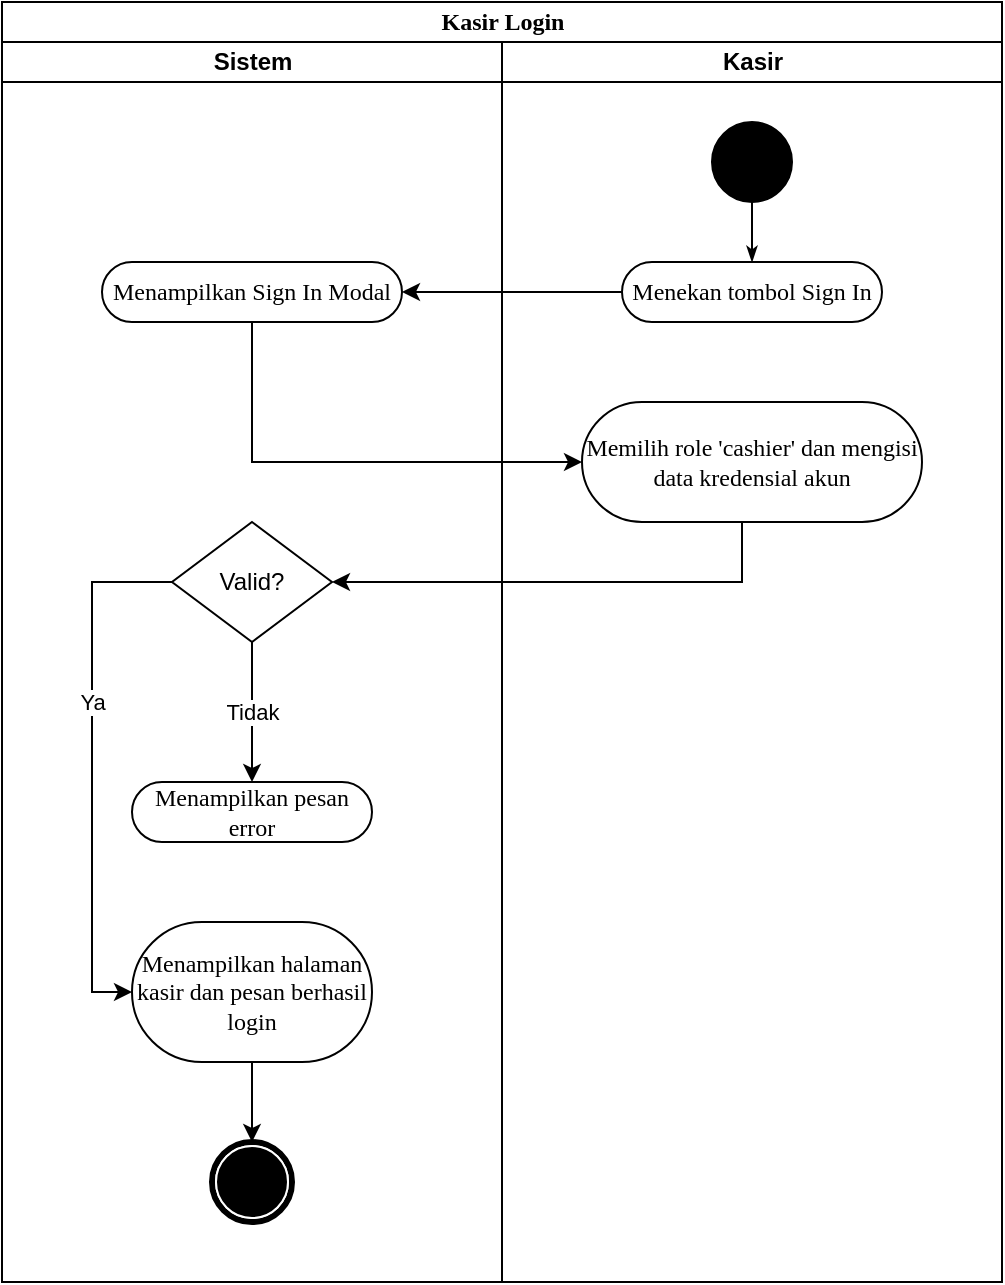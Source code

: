<mxfile pages="3">
    <diagram name="Employees Login" id="0783ab3e-0a74-02c8-0abd-f7b4e66b4bec">
        <mxGraphModel dx="1074" dy="903" grid="1" gridSize="10" guides="1" tooltips="1" connect="1" arrows="1" fold="1" page="1" pageScale="1" pageWidth="850" pageHeight="1100" background="none" math="0" shadow="0">
            <root>
                <mxCell id="0"/>
                <mxCell id="1" parent="0"/>
                <mxCell id="1c1d494c118603dd-1" value="Kasir Login" style="swimlane;html=1;childLayout=stackLayout;startSize=20;rounded=0;shadow=0;comic=0;labelBackgroundColor=none;strokeWidth=1;fontFamily=Verdana;fontSize=12;align=center;" parent="1" vertex="1">
                    <mxGeometry x="40" y="20" width="500" height="640" as="geometry"/>
                </mxCell>
                <mxCell id="1c1d494c118603dd-3" value="Sistem" style="swimlane;html=1;startSize=20;" parent="1c1d494c118603dd-1" vertex="1">
                    <mxGeometry y="20" width="250" height="620" as="geometry"/>
                </mxCell>
                <mxCell id="6Mff6yjk0ZhraDcIMbtA-30" value="Menampilkan Sign In Modal" style="whiteSpace=wrap;html=1;fontFamily=Verdana;rounded=1;shadow=0;comic=0;labelBackgroundColor=none;strokeWidth=1;arcSize=50;" parent="1c1d494c118603dd-3" vertex="1">
                    <mxGeometry x="50" y="110" width="150" height="30" as="geometry"/>
                </mxCell>
                <mxCell id="6Mff6yjk0ZhraDcIMbtA-42" value="Tidak" style="edgeStyle=orthogonalEdgeStyle;rounded=0;orthogonalLoop=1;jettySize=auto;html=1;" parent="1c1d494c118603dd-3" source="6Mff6yjk0ZhraDcIMbtA-37" target="6Mff6yjk0ZhraDcIMbtA-41" edge="1">
                    <mxGeometry relative="1" as="geometry"/>
                </mxCell>
                <mxCell id="6Mff6yjk0ZhraDcIMbtA-44" value="Ya" style="edgeStyle=orthogonalEdgeStyle;rounded=0;orthogonalLoop=1;jettySize=auto;html=1;entryX=0;entryY=0.5;entryDx=0;entryDy=0;" parent="1c1d494c118603dd-3" source="6Mff6yjk0ZhraDcIMbtA-37" target="6Mff6yjk0ZhraDcIMbtA-43" edge="1">
                    <mxGeometry x="-0.245" relative="1" as="geometry">
                        <Array as="points">
                            <mxPoint x="45" y="270"/>
                            <mxPoint x="45" y="475"/>
                        </Array>
                        <mxPoint as="offset"/>
                    </mxGeometry>
                </mxCell>
                <mxCell id="6Mff6yjk0ZhraDcIMbtA-37" value="Valid?" style="rhombus;whiteSpace=wrap;html=1;" parent="1c1d494c118603dd-3" vertex="1">
                    <mxGeometry x="85" y="240" width="80" height="60" as="geometry"/>
                </mxCell>
                <mxCell id="6Mff6yjk0ZhraDcIMbtA-41" value="Menampilkan pesan error" style="whiteSpace=wrap;html=1;fontFamily=Verdana;rounded=1;shadow=0;comic=0;labelBackgroundColor=none;strokeWidth=1;arcSize=50;" parent="1c1d494c118603dd-3" vertex="1">
                    <mxGeometry x="65" y="370" width="120" height="30" as="geometry"/>
                </mxCell>
                <mxCell id="6Mff6yjk0ZhraDcIMbtA-45" value="" style="edgeStyle=orthogonalEdgeStyle;rounded=0;orthogonalLoop=1;jettySize=auto;html=1;" parent="1c1d494c118603dd-3" source="6Mff6yjk0ZhraDcIMbtA-43" target="60571a20871a0731-5" edge="1">
                    <mxGeometry relative="1" as="geometry"/>
                </mxCell>
                <mxCell id="6Mff6yjk0ZhraDcIMbtA-43" value="Menampilkan halaman kasir dan pesan berhasil login" style="whiteSpace=wrap;html=1;fontFamily=Verdana;rounded=1;shadow=0;comic=0;labelBackgroundColor=none;strokeWidth=1;arcSize=50;" parent="1c1d494c118603dd-3" vertex="1">
                    <mxGeometry x="65" y="440" width="120" height="70" as="geometry"/>
                </mxCell>
                <mxCell id="60571a20871a0731-5" value="" style="shape=mxgraph.bpmn.shape;html=1;verticalLabelPosition=bottom;labelBackgroundColor=#ffffff;verticalAlign=top;perimeter=ellipsePerimeter;outline=end;symbol=terminate;rounded=0;shadow=0;comic=0;strokeWidth=1;fontFamily=Verdana;fontSize=12;align=center;" parent="1c1d494c118603dd-3" vertex="1">
                    <mxGeometry x="105" y="550" width="40" height="40" as="geometry"/>
                </mxCell>
                <mxCell id="1c1d494c118603dd-4" value="Kasir" style="swimlane;html=1;startSize=20;" parent="1c1d494c118603dd-1" vertex="1">
                    <mxGeometry x="250" y="20" width="250" height="620" as="geometry"/>
                </mxCell>
                <mxCell id="1c1d494c118603dd-27" style="edgeStyle=orthogonalEdgeStyle;rounded=0;html=1;labelBackgroundColor=none;startArrow=none;startFill=0;startSize=5;endArrow=classicThin;endFill=1;endSize=5;jettySize=auto;orthogonalLoop=1;strokeWidth=1;fontFamily=Verdana;fontSize=12" parent="1c1d494c118603dd-4" source="60571a20871a0731-4" target="60571a20871a0731-8" edge="1">
                    <mxGeometry relative="1" as="geometry"/>
                </mxCell>
                <mxCell id="60571a20871a0731-4" value="" style="ellipse;whiteSpace=wrap;html=1;rounded=0;shadow=0;comic=0;labelBackgroundColor=none;strokeWidth=1;fillColor=#000000;fontFamily=Verdana;fontSize=12;align=center;" parent="1c1d494c118603dd-4" vertex="1">
                    <mxGeometry x="105" y="40" width="40" height="40" as="geometry"/>
                </mxCell>
                <mxCell id="60571a20871a0731-8" value="Menekan tombol Sign In" style="rounded=1;whiteSpace=wrap;html=1;shadow=0;comic=0;labelBackgroundColor=none;strokeWidth=1;fontFamily=Verdana;fontSize=12;align=center;arcSize=50;" parent="1c1d494c118603dd-4" vertex="1">
                    <mxGeometry x="60" y="110" width="130" height="30" as="geometry"/>
                </mxCell>
                <mxCell id="6Mff6yjk0ZhraDcIMbtA-32" value="Memilih role 'cashier' dan mengisi data kredensial akun" style="whiteSpace=wrap;html=1;fontFamily=Verdana;rounded=1;shadow=0;comic=0;labelBackgroundColor=none;strokeWidth=1;arcSize=50;" parent="1c1d494c118603dd-4" vertex="1">
                    <mxGeometry x="40" y="180" width="170" height="60" as="geometry"/>
                </mxCell>
                <mxCell id="6Mff6yjk0ZhraDcIMbtA-31" value="" style="edgeStyle=orthogonalEdgeStyle;rounded=0;orthogonalLoop=1;jettySize=auto;html=1;" parent="1c1d494c118603dd-1" source="60571a20871a0731-8" target="6Mff6yjk0ZhraDcIMbtA-30" edge="1">
                    <mxGeometry relative="1" as="geometry"/>
                </mxCell>
                <mxCell id="6Mff6yjk0ZhraDcIMbtA-33" value="" style="edgeStyle=orthogonalEdgeStyle;rounded=0;orthogonalLoop=1;jettySize=auto;html=1;" parent="1c1d494c118603dd-1" source="6Mff6yjk0ZhraDcIMbtA-30" target="6Mff6yjk0ZhraDcIMbtA-32" edge="1">
                    <mxGeometry relative="1" as="geometry">
                        <Array as="points">
                            <mxPoint x="125" y="230"/>
                        </Array>
                    </mxGeometry>
                </mxCell>
                <mxCell id="6Mff6yjk0ZhraDcIMbtA-38" style="edgeStyle=orthogonalEdgeStyle;rounded=0;orthogonalLoop=1;jettySize=auto;html=1;entryX=1;entryY=0.5;entryDx=0;entryDy=0;" parent="1c1d494c118603dd-1" source="6Mff6yjk0ZhraDcIMbtA-32" target="6Mff6yjk0ZhraDcIMbtA-37" edge="1">
                    <mxGeometry relative="1" as="geometry">
                        <Array as="points">
                            <mxPoint x="370" y="290"/>
                        </Array>
                    </mxGeometry>
                </mxCell>
            </root>
        </mxGraphModel>
    </diagram>
    <diagram id="zTCo1aMTUq75-nscngZb" name="Employees Create Transaction">
        <mxGraphModel dx="1074" dy="903" grid="1" gridSize="10" guides="1" tooltips="1" connect="1" arrows="1" fold="1" page="1" pageScale="1" pageWidth="850" pageHeight="1100" math="0" shadow="0">
            <root>
                <mxCell id="0"/>
                <mxCell id="1" parent="0"/>
                <mxCell id="6Lt8JwYy9Frsuj0RPYuV-1" value="Kasir Create Transactions" style="swimlane;html=1;childLayout=stackLayout;startSize=20;rounded=0;shadow=0;comic=0;labelBackgroundColor=none;strokeWidth=1;fontFamily=Verdana;fontSize=12;align=center;" parent="1" vertex="1">
                    <mxGeometry x="50" y="30" width="750" height="760" as="geometry">
                        <mxRectangle x="40" y="20" width="100" height="30" as="alternateBounds"/>
                    </mxGeometry>
                </mxCell>
                <mxCell id="6Lt8JwYy9Frsuj0RPYuV-2" value="Pembeli" style="swimlane;html=1;startSize=20;" parent="6Lt8JwYy9Frsuj0RPYuV-1" vertex="1">
                    <mxGeometry y="20" width="250" height="740" as="geometry">
                        <mxRectangle y="20" width="40" height="970" as="alternateBounds"/>
                    </mxGeometry>
                </mxCell>
                <mxCell id="6Lt8JwYy9Frsuj0RPYuV-3" value="Membeli barang" style="rounded=1;whiteSpace=wrap;html=1;shadow=0;comic=0;labelBackgroundColor=none;strokeWidth=1;fontFamily=Verdana;fontSize=12;align=center;arcSize=50;" parent="6Lt8JwYy9Frsuj0RPYuV-2" vertex="1">
                    <mxGeometry x="53.75" y="130" width="142.5" height="30" as="geometry"/>
                </mxCell>
                <mxCell id="6Lt8JwYy9Frsuj0RPYuV-4" value="Membayar" style="rounded=1;whiteSpace=wrap;html=1;shadow=0;comic=0;labelBackgroundColor=none;strokeWidth=1;fontFamily=Verdana;fontSize=12;align=center;arcSize=50;" parent="6Lt8JwYy9Frsuj0RPYuV-2" vertex="1">
                    <mxGeometry x="53.75" y="280" width="142.5" height="30" as="geometry"/>
                </mxCell>
                <mxCell id="6Lt8JwYy9Frsuj0RPYuV-5" value="Sistem" style="swimlane;html=1;startSize=20;" parent="6Lt8JwYy9Frsuj0RPYuV-1" vertex="1">
                    <mxGeometry x="250" y="20" width="250" height="740" as="geometry"/>
                </mxCell>
                <mxCell id="6Lt8JwYy9Frsuj0RPYuV-6" value="" style="ellipse;whiteSpace=wrap;html=1;rounded=0;shadow=0;comic=0;labelBackgroundColor=none;strokeWidth=1;fillColor=#000000;fontFamily=Verdana;fontSize=12;align=center;" parent="6Lt8JwYy9Frsuj0RPYuV-5" vertex="1">
                    <mxGeometry x="105" y="50" width="40" height="40" as="geometry"/>
                </mxCell>
                <mxCell id="6Lt8JwYy9Frsuj0RPYuV-7" value="Menampilkan list barang dan keranjang kosong" style="rounded=1;whiteSpace=wrap;html=1;shadow=0;comic=0;labelBackgroundColor=none;strokeWidth=1;fontFamily=Verdana;fontSize=12;align=center;arcSize=50;" parent="6Lt8JwYy9Frsuj0RPYuV-5" vertex="1">
                    <mxGeometry x="44" y="115" width="162.5" height="60" as="geometry"/>
                </mxCell>
                <mxCell id="6Lt8JwYy9Frsuj0RPYuV-8" value="Menampilkan list barang dan update keranjang" style="rounded=1;whiteSpace=wrap;html=1;shadow=0;comic=0;labelBackgroundColor=none;strokeWidth=1;fontFamily=Verdana;fontSize=12;align=center;arcSize=50;" parent="6Lt8JwYy9Frsuj0RPYuV-5" vertex="1">
                    <mxGeometry x="54" y="265" width="142.5" height="60" as="geometry"/>
                </mxCell>
                <mxCell id="6Lt8JwYy9Frsuj0RPYuV-9" value="Menampilkan list barang dan keranjang kosong" style="rounded=1;whiteSpace=wrap;html=1;shadow=0;comic=0;labelBackgroundColor=none;strokeWidth=1;fontFamily=Verdana;fontSize=12;align=center;arcSize=50;" parent="6Lt8JwYy9Frsuj0RPYuV-5" vertex="1">
                    <mxGeometry x="40" y="570" width="170" height="60" as="geometry"/>
                </mxCell>
                <mxCell id="6Lt8JwYy9Frsuj0RPYuV-10" value="" style="shape=mxgraph.bpmn.shape;html=1;verticalLabelPosition=bottom;labelBackgroundColor=#ffffff;verticalAlign=top;perimeter=ellipsePerimeter;outline=end;symbol=terminate;rounded=0;shadow=0;comic=0;strokeWidth=1;fontFamily=Verdana;fontSize=12;align=center;" parent="6Lt8JwYy9Frsuj0RPYuV-5" vertex="1">
                    <mxGeometry x="105" y="675" width="40" height="40" as="geometry"/>
                </mxCell>
                <mxCell id="6Lt8JwYy9Frsuj0RPYuV-11" style="edgeStyle=orthogonalEdgeStyle;rounded=0;orthogonalLoop=1;jettySize=auto;html=1;entryX=0.5;entryY=0;entryDx=0;entryDy=0;" parent="6Lt8JwYy9Frsuj0RPYuV-5" source="6Lt8JwYy9Frsuj0RPYuV-9" target="6Lt8JwYy9Frsuj0RPYuV-10" edge="1">
                    <mxGeometry relative="1" as="geometry">
                        <Array as="points"/>
                    </mxGeometry>
                </mxCell>
                <mxCell id="6Lt8JwYy9Frsuj0RPYuV-12" style="edgeStyle=orthogonalEdgeStyle;rounded=0;html=1;labelBackgroundColor=none;startArrow=none;startFill=0;startSize=5;endArrow=classicThin;endFill=1;endSize=5;jettySize=auto;orthogonalLoop=1;strokeWidth=1;fontFamily=Verdana;fontSize=12;exitX=1;exitY=0.5;exitDx=0;exitDy=0;" parent="6Lt8JwYy9Frsuj0RPYuV-1" source="6Lt8JwYy9Frsuj0RPYuV-6" target="6Lt8JwYy9Frsuj0RPYuV-21" edge="1">
                    <mxGeometry relative="1" as="geometry">
                        <Array as="points">
                            <mxPoint x="395" y="90"/>
                        </Array>
                        <mxPoint x="400" y="25" as="sourcePoint"/>
                    </mxGeometry>
                </mxCell>
                <mxCell id="6Lt8JwYy9Frsuj0RPYuV-13" style="edgeStyle=orthogonalEdgeStyle;rounded=0;orthogonalLoop=1;jettySize=auto;html=1;entryX=1;entryY=0.5;entryDx=0;entryDy=0;" parent="6Lt8JwYy9Frsuj0RPYuV-1" source="6Lt8JwYy9Frsuj0RPYuV-21" target="6Lt8JwYy9Frsuj0RPYuV-7" edge="1">
                    <mxGeometry relative="1" as="geometry">
                        <Array as="points">
                            <mxPoint x="620" y="165"/>
                        </Array>
                    </mxGeometry>
                </mxCell>
                <mxCell id="6Lt8JwYy9Frsuj0RPYuV-14" value="" style="edgeStyle=orthogonalEdgeStyle;rounded=0;orthogonalLoop=1;jettySize=auto;html=1;" parent="6Lt8JwYy9Frsuj0RPYuV-1" source="6Lt8JwYy9Frsuj0RPYuV-7" target="6Lt8JwYy9Frsuj0RPYuV-3" edge="1">
                    <mxGeometry relative="1" as="geometry"/>
                </mxCell>
                <mxCell id="6Lt8JwYy9Frsuj0RPYuV-15" style="edgeStyle=orthogonalEdgeStyle;rounded=0;orthogonalLoop=1;jettySize=auto;html=1;entryX=0;entryY=0.5;entryDx=0;entryDy=0;" parent="6Lt8JwYy9Frsuj0RPYuV-1" source="6Lt8JwYy9Frsuj0RPYuV-3" target="6Lt8JwYy9Frsuj0RPYuV-22" edge="1">
                    <mxGeometry relative="1" as="geometry">
                        <Array as="points">
                            <mxPoint x="121" y="245"/>
                        </Array>
                    </mxGeometry>
                </mxCell>
                <mxCell id="6Lt8JwYy9Frsuj0RPYuV-16" style="edgeStyle=orthogonalEdgeStyle;rounded=0;orthogonalLoop=1;jettySize=auto;html=1;entryX=1;entryY=0.5;entryDx=0;entryDy=0;" parent="6Lt8JwYy9Frsuj0RPYuV-1" source="6Lt8JwYy9Frsuj0RPYuV-22" target="6Lt8JwYy9Frsuj0RPYuV-8" edge="1">
                    <mxGeometry relative="1" as="geometry">
                        <Array as="points">
                            <mxPoint x="620" y="315"/>
                        </Array>
                    </mxGeometry>
                </mxCell>
                <mxCell id="6Lt8JwYy9Frsuj0RPYuV-17" value="" style="edgeStyle=orthogonalEdgeStyle;rounded=0;orthogonalLoop=1;jettySize=auto;html=1;" parent="6Lt8JwYy9Frsuj0RPYuV-1" source="6Lt8JwYy9Frsuj0RPYuV-8" target="6Lt8JwYy9Frsuj0RPYuV-4" edge="1">
                    <mxGeometry relative="1" as="geometry"/>
                </mxCell>
                <mxCell id="6Lt8JwYy9Frsuj0RPYuV-18" style="edgeStyle=orthogonalEdgeStyle;rounded=0;orthogonalLoop=1;jettySize=auto;html=1;entryX=0;entryY=0.5;entryDx=0;entryDy=0;" parent="6Lt8JwYy9Frsuj0RPYuV-1" source="6Lt8JwYy9Frsuj0RPYuV-4" target="6Lt8JwYy9Frsuj0RPYuV-24" edge="1">
                    <mxGeometry relative="1" as="geometry">
                        <Array as="points">
                            <mxPoint x="125" y="380"/>
                        </Array>
                    </mxGeometry>
                </mxCell>
                <mxCell id="6Lt8JwYy9Frsuj0RPYuV-19" value="" style="edgeStyle=orthogonalEdgeStyle;rounded=0;orthogonalLoop=1;jettySize=auto;html=1;" parent="6Lt8JwYy9Frsuj0RPYuV-1" source="6Lt8JwYy9Frsuj0RPYuV-29" target="6Lt8JwYy9Frsuj0RPYuV-9" edge="1">
                    <mxGeometry relative="1" as="geometry"/>
                </mxCell>
                <mxCell id="6Lt8JwYy9Frsuj0RPYuV-20" value="Kasir" style="swimlane;html=1;startSize=20;" parent="6Lt8JwYy9Frsuj0RPYuV-1" vertex="1">
                    <mxGeometry x="500" y="20" width="250" height="740" as="geometry"/>
                </mxCell>
                <mxCell id="6Lt8JwYy9Frsuj0RPYuV-21" value="Menekan Menu Cashier" style="rounded=1;whiteSpace=wrap;html=1;shadow=0;comic=0;labelBackgroundColor=none;strokeWidth=1;fontFamily=Verdana;fontSize=12;align=center;arcSize=50;" parent="6Lt8JwYy9Frsuj0RPYuV-20" vertex="1">
                    <mxGeometry x="60" y="55" width="120" height="30" as="geometry"/>
                </mxCell>
                <mxCell id="6Lt8JwYy9Frsuj0RPYuV-22" value="Menambah barang ke keranjang" style="rounded=1;whiteSpace=wrap;html=1;shadow=0;comic=0;labelBackgroundColor=none;strokeWidth=1;fontFamily=Verdana;fontSize=12;align=center;arcSize=50;" parent="6Lt8JwYy9Frsuj0RPYuV-20" vertex="1">
                    <mxGeometry x="40" y="200" width="160" height="50" as="geometry"/>
                </mxCell>
                <mxCell id="6Lt8JwYy9Frsuj0RPYuV-23" value="" style="edgeStyle=orthogonalEdgeStyle;rounded=0;orthogonalLoop=1;jettySize=auto;html=1;entryX=0.5;entryY=0;entryDx=0;entryDy=0;" parent="6Lt8JwYy9Frsuj0RPYuV-20" source="6Lt8JwYy9Frsuj0RPYuV-24" target="6Lt8JwYy9Frsuj0RPYuV-26" edge="1">
                    <mxGeometry relative="1" as="geometry"/>
                </mxCell>
                <mxCell id="6Lt8JwYy9Frsuj0RPYuV-24" value="Menekan tombol checkout" style="rounded=1;whiteSpace=wrap;html=1;shadow=0;comic=0;labelBackgroundColor=none;strokeWidth=1;fontFamily=Verdana;fontSize=12;align=center;arcSize=50;" parent="6Lt8JwYy9Frsuj0RPYuV-20" vertex="1">
                    <mxGeometry x="48.75" y="335" width="142.5" height="50" as="geometry"/>
                </mxCell>
                <mxCell id="6Lt8JwYy9Frsuj0RPYuV-25" value="" style="edgeStyle=orthogonalEdgeStyle;rounded=0;orthogonalLoop=1;jettySize=auto;html=1;entryX=0.5;entryY=0;entryDx=0;entryDy=0;" parent="6Lt8JwYy9Frsuj0RPYuV-20" source="6Lt8JwYy9Frsuj0RPYuV-26" target="6Lt8JwYy9Frsuj0RPYuV-28" edge="1">
                    <mxGeometry relative="1" as="geometry"/>
                </mxCell>
                <mxCell id="6Lt8JwYy9Frsuj0RPYuV-26" value="Input total yang dibayar" style="rounded=1;whiteSpace=wrap;html=1;shadow=0;comic=0;labelBackgroundColor=none;strokeWidth=1;fontFamily=Verdana;fontSize=12;align=center;arcSize=50;" parent="6Lt8JwYy9Frsuj0RPYuV-20" vertex="1">
                    <mxGeometry x="48.75" y="415" width="142.5" height="50" as="geometry"/>
                </mxCell>
                <mxCell id="6Lt8JwYy9Frsuj0RPYuV-27" value="" style="edgeStyle=orthogonalEdgeStyle;rounded=0;orthogonalLoop=1;jettySize=auto;html=1;" parent="6Lt8JwYy9Frsuj0RPYuV-20" source="6Lt8JwYy9Frsuj0RPYuV-28" target="6Lt8JwYy9Frsuj0RPYuV-29" edge="1">
                    <mxGeometry relative="1" as="geometry"/>
                </mxCell>
                <mxCell id="6Lt8JwYy9Frsuj0RPYuV-28" value="Menulis note (opsional)" style="rounded=1;whiteSpace=wrap;html=1;shadow=0;comic=0;labelBackgroundColor=none;strokeWidth=1;fontFamily=Verdana;fontSize=12;align=center;arcSize=50;" parent="6Lt8JwYy9Frsuj0RPYuV-20" vertex="1">
                    <mxGeometry x="48.75" y="495" width="142.5" height="50" as="geometry"/>
                </mxCell>
                <mxCell id="6Lt8JwYy9Frsuj0RPYuV-29" value="Menekan tombol konfirmasi checkout" style="rounded=1;whiteSpace=wrap;html=1;shadow=0;comic=0;labelBackgroundColor=none;strokeWidth=1;fontFamily=Verdana;fontSize=12;align=center;arcSize=50;" parent="6Lt8JwYy9Frsuj0RPYuV-20" vertex="1">
                    <mxGeometry x="48.75" y="575" width="142.5" height="50" as="geometry"/>
                </mxCell>
            </root>
        </mxGraphModel>
    </diagram>
    <diagram id="Gsj3uLGykZihh09_uGLT" name="Kasir Read Transaksi">
        <mxGraphModel dx="1074" dy="903" grid="1" gridSize="10" guides="1" tooltips="1" connect="1" arrows="1" fold="1" page="1" pageScale="1" pageWidth="850" pageHeight="1100" math="0" shadow="0">
            <root>
                <mxCell id="0"/>
                <mxCell id="1" parent="0"/>
                <mxCell id="NauFnWxMoNdgYz6CHJ-D-1" value="Kasir Read Transactions" style="swimlane;html=1;childLayout=stackLayout;startSize=20;rounded=0;shadow=0;comic=0;labelBackgroundColor=none;strokeWidth=1;fontFamily=Verdana;fontSize=12;align=center;" parent="1" vertex="1">
                    <mxGeometry x="50" y="30" width="500" height="480" as="geometry">
                        <mxRectangle x="40" y="20" width="100" height="30" as="alternateBounds"/>
                    </mxGeometry>
                </mxCell>
                <mxCell id="NauFnWxMoNdgYz6CHJ-D-5" value="Sistem" style="swimlane;html=1;startSize=20;" parent="NauFnWxMoNdgYz6CHJ-D-1" vertex="1">
                    <mxGeometry y="20" width="250" height="460" as="geometry"/>
                </mxCell>
                <mxCell id="p_I0wy_OgOh7GojcpR_K-1" value="Menampilkan daftar transaksi yang dilakukan oleh akun kasir yang login" style="whiteSpace=wrap;html=1;fontFamily=Verdana;rounded=1;shadow=0;comic=0;labelBackgroundColor=none;strokeWidth=1;arcSize=50;" parent="NauFnWxMoNdgYz6CHJ-D-5" vertex="1">
                    <mxGeometry x="20" y="95" width="210" height="60" as="geometry"/>
                </mxCell>
                <mxCell id="p_I0wy_OgOh7GojcpR_K-5" value="Menampilkan detail transaksi yang dipilih" style="whiteSpace=wrap;html=1;fontFamily=Verdana;rounded=1;shadow=0;comic=0;labelBackgroundColor=none;strokeWidth=1;arcSize=50;" parent="NauFnWxMoNdgYz6CHJ-D-5" vertex="1">
                    <mxGeometry x="40" y="240" width="170" height="40" as="geometry"/>
                </mxCell>
                <mxCell id="NauFnWxMoNdgYz6CHJ-D-16" style="edgeStyle=orthogonalEdgeStyle;rounded=0;orthogonalLoop=1;jettySize=auto;html=1;entryX=1;entryY=0.5;entryDx=0;entryDy=0;" parent="NauFnWxMoNdgYz6CHJ-D-1" edge="1">
                    <mxGeometry relative="1" as="geometry">
                        <Array as="points">
                            <mxPoint x="620" y="315"/>
                        </Array>
                        <mxPoint x="190" y="315" as="targetPoint"/>
                    </mxGeometry>
                </mxCell>
                <mxCell id="NauFnWxMoNdgYz6CHJ-D-20" value="Kasir" style="swimlane;html=1;startSize=20;" parent="NauFnWxMoNdgYz6CHJ-D-1" vertex="1">
                    <mxGeometry x="250" y="20" width="250" height="460" as="geometry"/>
                </mxCell>
                <mxCell id="NauFnWxMoNdgYz6CHJ-D-6" value="" style="ellipse;whiteSpace=wrap;html=1;rounded=0;shadow=0;comic=0;labelBackgroundColor=none;strokeWidth=1;fillColor=#000000;fontFamily=Verdana;fontSize=12;align=center;" parent="NauFnWxMoNdgYz6CHJ-D-20" vertex="1">
                    <mxGeometry x="105" y="40" width="40" height="40" as="geometry"/>
                </mxCell>
                <mxCell id="NauFnWxMoNdgYz6CHJ-D-21" value="Menekan menu Transactions" style="rounded=1;whiteSpace=wrap;html=1;shadow=0;comic=0;labelBackgroundColor=none;strokeWidth=1;fontFamily=Verdana;fontSize=12;align=center;arcSize=50;" parent="NauFnWxMoNdgYz6CHJ-D-20" vertex="1">
                    <mxGeometry x="60" y="110" width="130" height="30" as="geometry"/>
                </mxCell>
                <mxCell id="NauFnWxMoNdgYz6CHJ-D-12" style="edgeStyle=orthogonalEdgeStyle;rounded=0;html=1;labelBackgroundColor=none;startArrow=none;startFill=0;startSize=5;endArrow=classicThin;endFill=1;endSize=5;jettySize=auto;orthogonalLoop=1;strokeWidth=1;fontFamily=Verdana;fontSize=12;exitX=0.5;exitY=1;exitDx=0;exitDy=0;" parent="NauFnWxMoNdgYz6CHJ-D-20" source="NauFnWxMoNdgYz6CHJ-D-6" target="NauFnWxMoNdgYz6CHJ-D-21" edge="1">
                    <mxGeometry relative="1" as="geometry">
                        <Array as="points"/>
                        <mxPoint x="400" y="-5" as="sourcePoint"/>
                    </mxGeometry>
                </mxCell>
                <mxCell id="p_I0wy_OgOh7GojcpR_K-3" value="Menekan details pada salah satu transaksi" style="rounded=1;whiteSpace=wrap;html=1;shadow=0;comic=0;labelBackgroundColor=none;strokeWidth=1;fontFamily=Verdana;fontSize=12;align=center;arcSize=50;" parent="NauFnWxMoNdgYz6CHJ-D-20" vertex="1">
                    <mxGeometry x="50" y="170" width="150" height="50" as="geometry"/>
                </mxCell>
                <mxCell id="p_I0wy_OgOh7GojcpR_K-9" value="" style="edgeStyle=orthogonalEdgeStyle;rounded=0;orthogonalLoop=1;jettySize=auto;html=1;" parent="NauFnWxMoNdgYz6CHJ-D-20" source="p_I0wy_OgOh7GojcpR_K-7" target="NauFnWxMoNdgYz6CHJ-D-10" edge="1">
                    <mxGeometry relative="1" as="geometry"/>
                </mxCell>
                <mxCell id="p_I0wy_OgOh7GojcpR_K-7" value="Melihat daftar transaksi dan detail transaksi yang dipilih" style="whiteSpace=wrap;html=1;fontFamily=Verdana;rounded=1;shadow=0;comic=0;labelBackgroundColor=none;strokeWidth=1;arcSize=50;" parent="NauFnWxMoNdgYz6CHJ-D-20" vertex="1">
                    <mxGeometry x="30" y="320" width="190" height="40" as="geometry"/>
                </mxCell>
                <mxCell id="NauFnWxMoNdgYz6CHJ-D-10" value="" style="shape=mxgraph.bpmn.shape;html=1;verticalLabelPosition=bottom;labelBackgroundColor=#ffffff;verticalAlign=top;perimeter=ellipsePerimeter;outline=end;symbol=terminate;rounded=0;shadow=0;comic=0;strokeWidth=1;fontFamily=Verdana;fontSize=12;align=center;" parent="NauFnWxMoNdgYz6CHJ-D-20" vertex="1">
                    <mxGeometry x="105" y="400" width="40" height="40" as="geometry"/>
                </mxCell>
                <mxCell id="p_I0wy_OgOh7GojcpR_K-2" value="" style="edgeStyle=orthogonalEdgeStyle;rounded=0;orthogonalLoop=1;jettySize=auto;html=1;" parent="NauFnWxMoNdgYz6CHJ-D-1" source="NauFnWxMoNdgYz6CHJ-D-21" target="p_I0wy_OgOh7GojcpR_K-1" edge="1">
                    <mxGeometry relative="1" as="geometry"/>
                </mxCell>
                <mxCell id="p_I0wy_OgOh7GojcpR_K-4" style="edgeStyle=orthogonalEdgeStyle;rounded=0;orthogonalLoop=1;jettySize=auto;html=1;entryX=0;entryY=0.5;entryDx=0;entryDy=0;" parent="NauFnWxMoNdgYz6CHJ-D-1" source="p_I0wy_OgOh7GojcpR_K-1" target="p_I0wy_OgOh7GojcpR_K-3" edge="1">
                    <mxGeometry relative="1" as="geometry">
                        <Array as="points">
                            <mxPoint x="125" y="215"/>
                        </Array>
                    </mxGeometry>
                </mxCell>
                <mxCell id="p_I0wy_OgOh7GojcpR_K-6" style="edgeStyle=orthogonalEdgeStyle;rounded=0;orthogonalLoop=1;jettySize=auto;html=1;entryX=1;entryY=0.5;entryDx=0;entryDy=0;" parent="NauFnWxMoNdgYz6CHJ-D-1" source="p_I0wy_OgOh7GojcpR_K-3" target="p_I0wy_OgOh7GojcpR_K-5" edge="1">
                    <mxGeometry relative="1" as="geometry">
                        <Array as="points">
                            <mxPoint x="375" y="280"/>
                        </Array>
                    </mxGeometry>
                </mxCell>
                <mxCell id="p_I0wy_OgOh7GojcpR_K-8" style="edgeStyle=orthogonalEdgeStyle;rounded=0;orthogonalLoop=1;jettySize=auto;html=1;entryX=0;entryY=0.5;entryDx=0;entryDy=0;" parent="NauFnWxMoNdgYz6CHJ-D-1" source="p_I0wy_OgOh7GojcpR_K-5" target="p_I0wy_OgOh7GojcpR_K-7" edge="1">
                    <mxGeometry relative="1" as="geometry">
                        <Array as="points">
                            <mxPoint x="125" y="360"/>
                        </Array>
                    </mxGeometry>
                </mxCell>
            </root>
        </mxGraphModel>
    </diagram>
</mxfile>